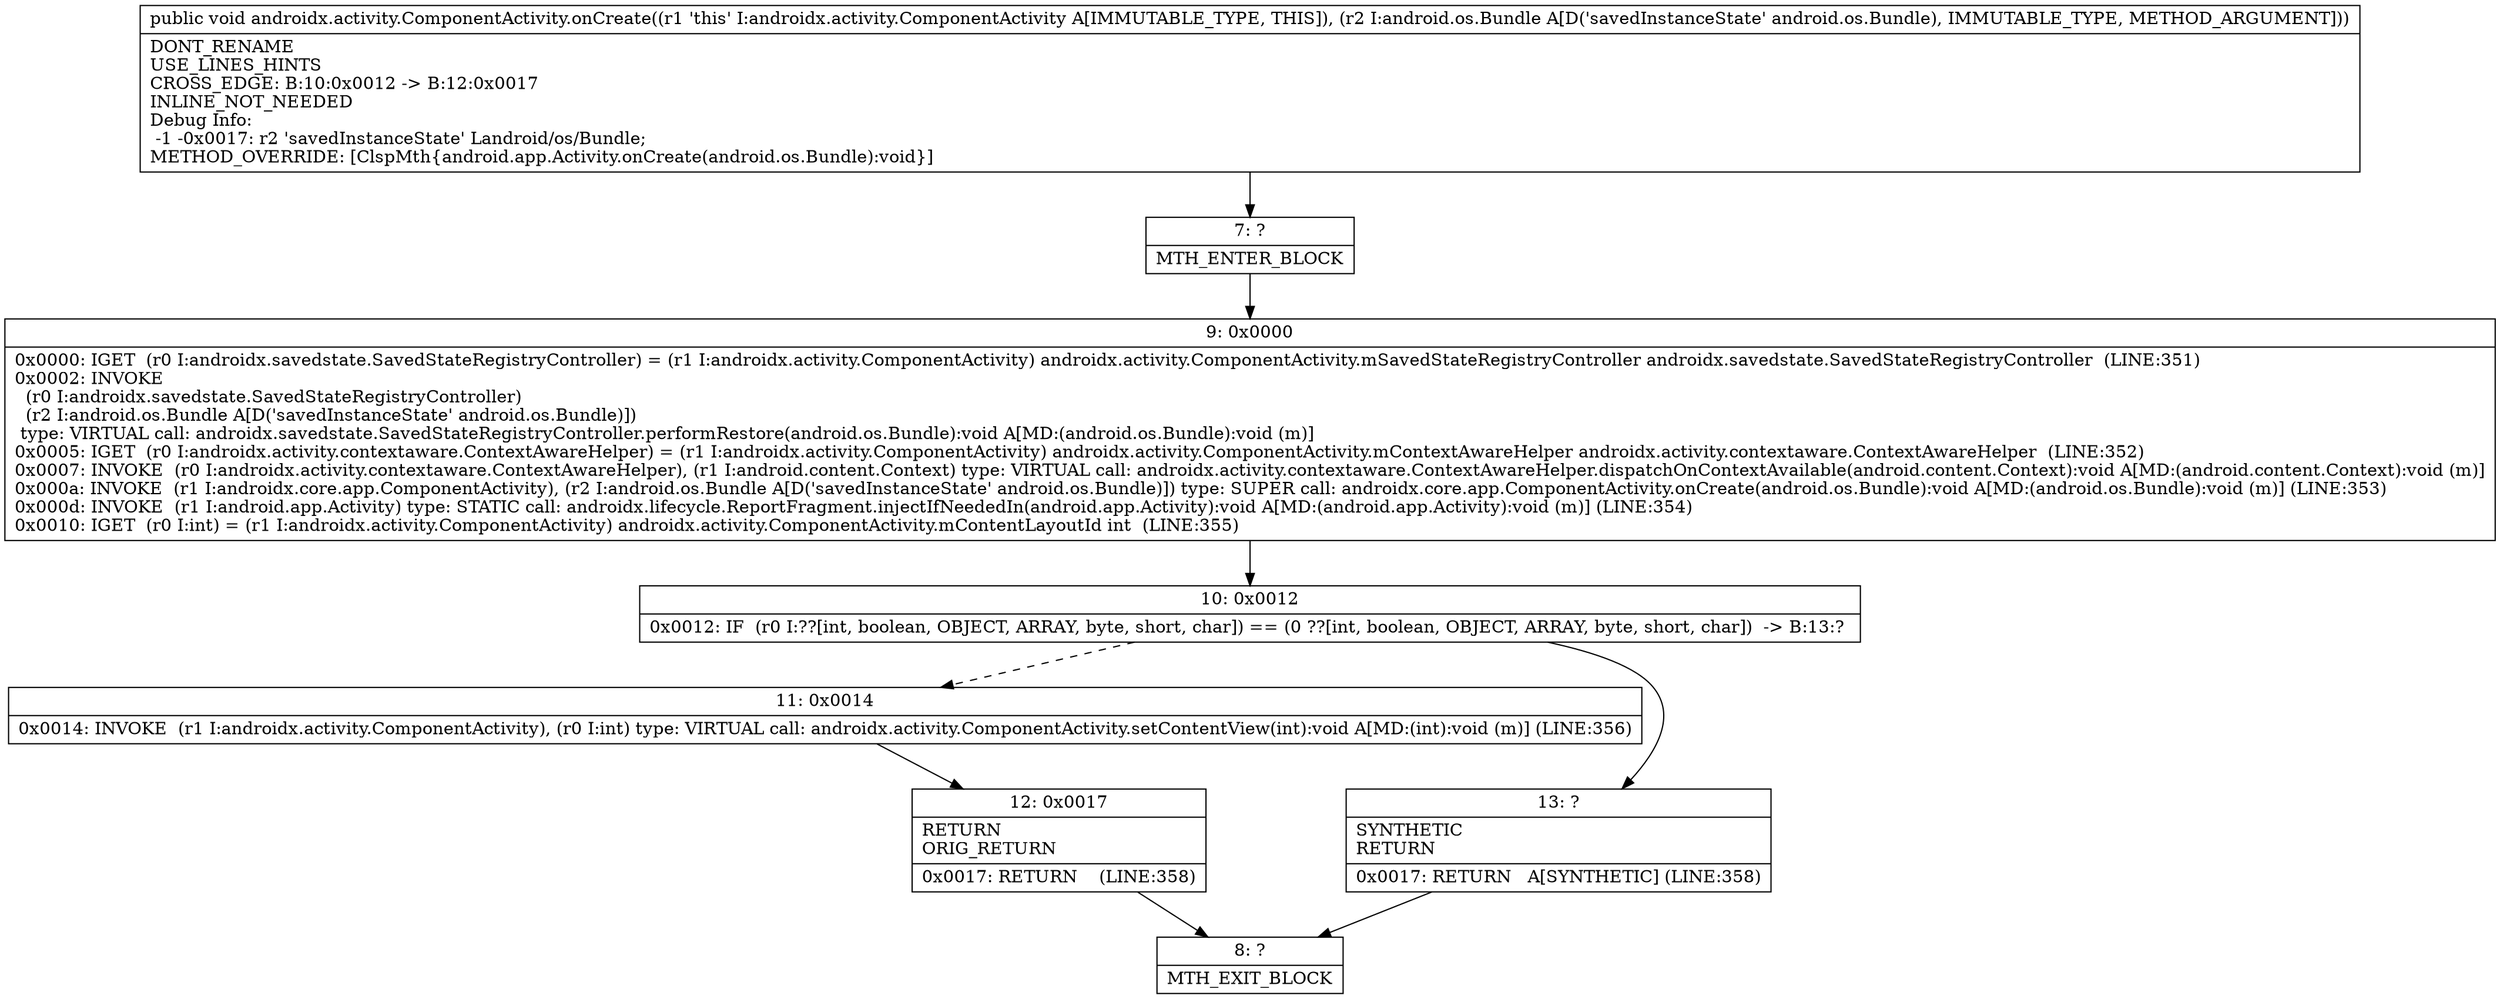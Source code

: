 digraph "CFG forandroidx.activity.ComponentActivity.onCreate(Landroid\/os\/Bundle;)V" {
Node_7 [shape=record,label="{7\:\ ?|MTH_ENTER_BLOCK\l}"];
Node_9 [shape=record,label="{9\:\ 0x0000|0x0000: IGET  (r0 I:androidx.savedstate.SavedStateRegistryController) = (r1 I:androidx.activity.ComponentActivity) androidx.activity.ComponentActivity.mSavedStateRegistryController androidx.savedstate.SavedStateRegistryController  (LINE:351)\l0x0002: INVOKE  \l  (r0 I:androidx.savedstate.SavedStateRegistryController)\l  (r2 I:android.os.Bundle A[D('savedInstanceState' android.os.Bundle)])\l type: VIRTUAL call: androidx.savedstate.SavedStateRegistryController.performRestore(android.os.Bundle):void A[MD:(android.os.Bundle):void (m)]\l0x0005: IGET  (r0 I:androidx.activity.contextaware.ContextAwareHelper) = (r1 I:androidx.activity.ComponentActivity) androidx.activity.ComponentActivity.mContextAwareHelper androidx.activity.contextaware.ContextAwareHelper  (LINE:352)\l0x0007: INVOKE  (r0 I:androidx.activity.contextaware.ContextAwareHelper), (r1 I:android.content.Context) type: VIRTUAL call: androidx.activity.contextaware.ContextAwareHelper.dispatchOnContextAvailable(android.content.Context):void A[MD:(android.content.Context):void (m)]\l0x000a: INVOKE  (r1 I:androidx.core.app.ComponentActivity), (r2 I:android.os.Bundle A[D('savedInstanceState' android.os.Bundle)]) type: SUPER call: androidx.core.app.ComponentActivity.onCreate(android.os.Bundle):void A[MD:(android.os.Bundle):void (m)] (LINE:353)\l0x000d: INVOKE  (r1 I:android.app.Activity) type: STATIC call: androidx.lifecycle.ReportFragment.injectIfNeededIn(android.app.Activity):void A[MD:(android.app.Activity):void (m)] (LINE:354)\l0x0010: IGET  (r0 I:int) = (r1 I:androidx.activity.ComponentActivity) androidx.activity.ComponentActivity.mContentLayoutId int  (LINE:355)\l}"];
Node_10 [shape=record,label="{10\:\ 0x0012|0x0012: IF  (r0 I:??[int, boolean, OBJECT, ARRAY, byte, short, char]) == (0 ??[int, boolean, OBJECT, ARRAY, byte, short, char])  \-\> B:13:? \l}"];
Node_11 [shape=record,label="{11\:\ 0x0014|0x0014: INVOKE  (r1 I:androidx.activity.ComponentActivity), (r0 I:int) type: VIRTUAL call: androidx.activity.ComponentActivity.setContentView(int):void A[MD:(int):void (m)] (LINE:356)\l}"];
Node_12 [shape=record,label="{12\:\ 0x0017|RETURN\lORIG_RETURN\l|0x0017: RETURN    (LINE:358)\l}"];
Node_8 [shape=record,label="{8\:\ ?|MTH_EXIT_BLOCK\l}"];
Node_13 [shape=record,label="{13\:\ ?|SYNTHETIC\lRETURN\l|0x0017: RETURN   A[SYNTHETIC] (LINE:358)\l}"];
MethodNode[shape=record,label="{public void androidx.activity.ComponentActivity.onCreate((r1 'this' I:androidx.activity.ComponentActivity A[IMMUTABLE_TYPE, THIS]), (r2 I:android.os.Bundle A[D('savedInstanceState' android.os.Bundle), IMMUTABLE_TYPE, METHOD_ARGUMENT]))  | DONT_RENAME\lUSE_LINES_HINTS\lCROSS_EDGE: B:10:0x0012 \-\> B:12:0x0017\lINLINE_NOT_NEEDED\lDebug Info:\l  \-1 \-0x0017: r2 'savedInstanceState' Landroid\/os\/Bundle;\lMETHOD_OVERRIDE: [ClspMth\{android.app.Activity.onCreate(android.os.Bundle):void\}]\l}"];
MethodNode -> Node_7;Node_7 -> Node_9;
Node_9 -> Node_10;
Node_10 -> Node_11[style=dashed];
Node_10 -> Node_13;
Node_11 -> Node_12;
Node_12 -> Node_8;
Node_13 -> Node_8;
}

